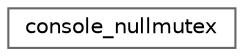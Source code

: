 digraph "类继承关系图"
{
 // LATEX_PDF_SIZE
  bgcolor="transparent";
  edge [fontname=Helvetica,fontsize=10,labelfontname=Helvetica,labelfontsize=10];
  node [fontname=Helvetica,fontsize=10,shape=box,height=0.2,width=0.4];
  rankdir="LR";
  Node0 [id="Node000000",label="console_nullmutex",height=0.2,width=0.4,color="grey40", fillcolor="white", style="filled",URL="$structspdlog_1_1details_1_1console__nullmutex.html",tooltip=" "];
}
